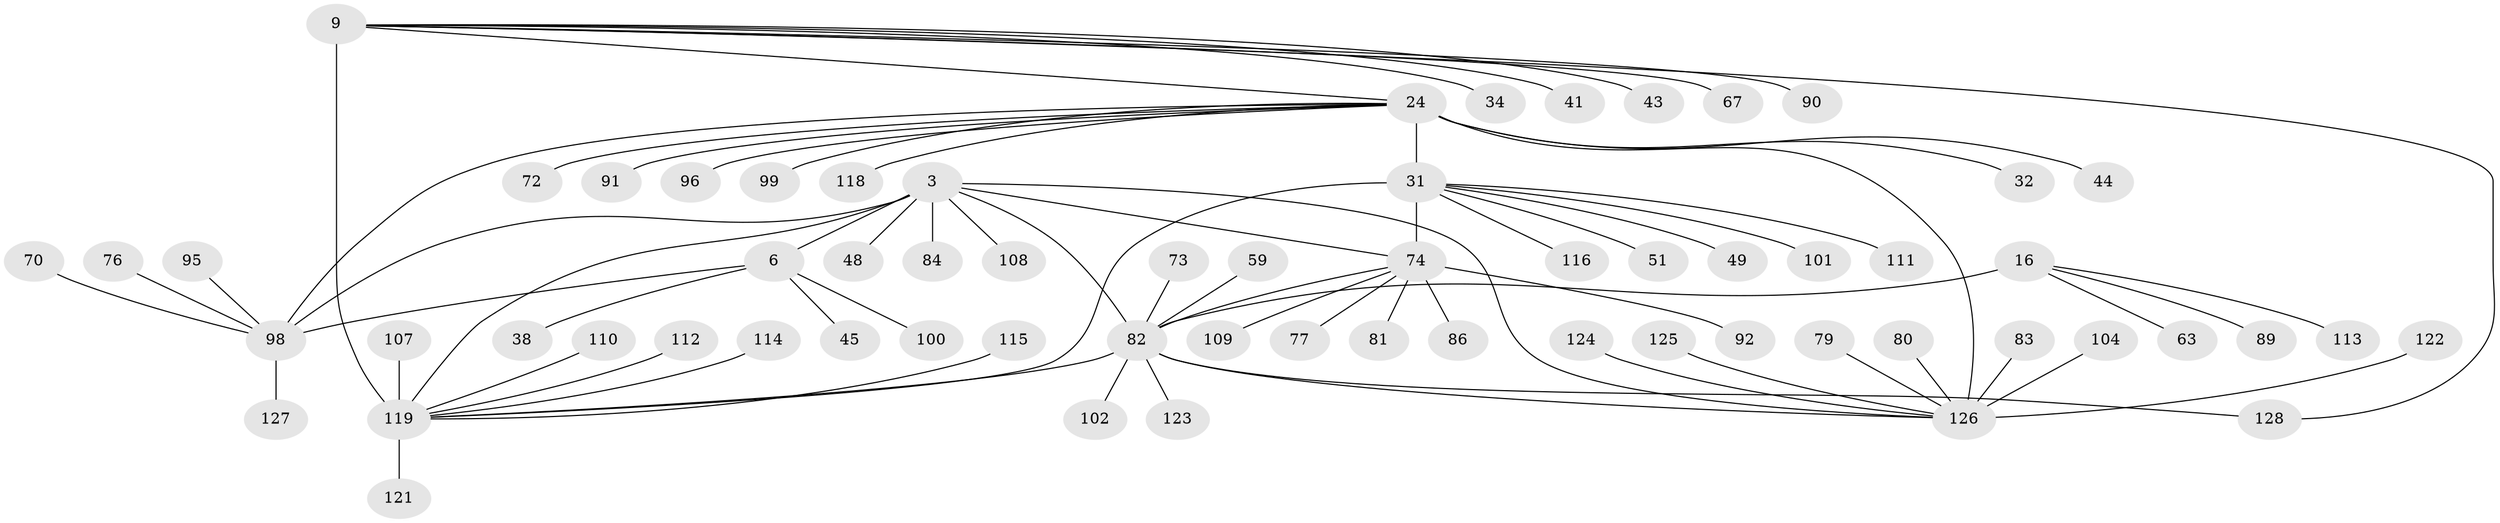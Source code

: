 // original degree distribution, {11: 0.0234375, 10: 0.0390625, 7: 0.0625, 6: 0.015625, 9: 0.0546875, 8: 0.0390625, 2: 0.09375, 1: 0.609375, 3: 0.046875, 4: 0.015625}
// Generated by graph-tools (version 1.1) at 2025/54/03/09/25 04:54:48]
// undirected, 64 vertices, 72 edges
graph export_dot {
graph [start="1"]
  node [color=gray90,style=filled];
  3 [super="+2"];
  6 [super="+4"];
  9 [super="+7"];
  16 [super="+15"];
  24 [super="+21+20"];
  31 [super="+29"];
  32;
  34;
  38;
  41;
  43;
  44;
  45;
  48;
  49;
  51;
  59;
  63;
  67;
  70;
  72;
  73;
  74 [super="+35+54+60"];
  76 [super="+36+71"];
  77;
  79;
  80;
  81;
  82 [super="+18+17"];
  83;
  84;
  86;
  89;
  90 [super="+39"];
  91;
  92;
  95;
  96;
  98 [super="+56+5+40+53"];
  99;
  100;
  101;
  102 [super="+57+87"];
  104 [super="+58"];
  107;
  108;
  109;
  110;
  111;
  112;
  113 [super="+97"];
  114;
  115;
  116;
  118;
  119 [super="+105+12+42+50+61+66+69+78+85+88+93+103"];
  121;
  122;
  123 [super="+120"];
  124 [super="+117"];
  125;
  126 [super="+47+106+55+94+23+46+68"];
  127;
  128 [super="+62"];
  3 -- 6 [weight=4];
  3 -- 82 [weight=2];
  3 -- 108;
  3 -- 48;
  3 -- 84;
  3 -- 126 [weight=2];
  3 -- 119 [weight=2];
  3 -- 98 [weight=4];
  3 -- 74;
  6 -- 38;
  6 -- 100;
  6 -- 45;
  6 -- 98 [weight=4];
  9 -- 34;
  9 -- 67;
  9 -- 41;
  9 -- 43;
  9 -- 128;
  9 -- 90;
  9 -- 119 [weight=8];
  9 -- 24;
  16 -- 63;
  16 -- 89;
  16 -- 113;
  16 -- 82 [weight=8];
  24 -- 44;
  24 -- 32;
  24 -- 91;
  24 -- 126 [weight=9];
  24 -- 98;
  24 -- 96;
  24 -- 99;
  24 -- 72;
  24 -- 118;
  24 -- 31 [weight=2];
  31 -- 101;
  31 -- 111;
  31 -- 49;
  31 -- 51;
  31 -- 116;
  31 -- 119;
  31 -- 74 [weight=8];
  59 -- 82;
  70 -- 98;
  73 -- 82;
  74 -- 109;
  74 -- 77;
  74 -- 81;
  74 -- 82;
  74 -- 86;
  74 -- 92;
  76 -- 98;
  79 -- 126;
  80 -- 126;
  82 -- 123;
  82 -- 119;
  82 -- 126 [weight=2];
  82 -- 128;
  82 -- 102;
  83 -- 126;
  95 -- 98;
  98 -- 127;
  104 -- 126;
  107 -- 119;
  110 -- 119;
  112 -- 119;
  114 -- 119;
  115 -- 119;
  119 -- 121;
  122 -- 126;
  124 -- 126;
  125 -- 126;
}
